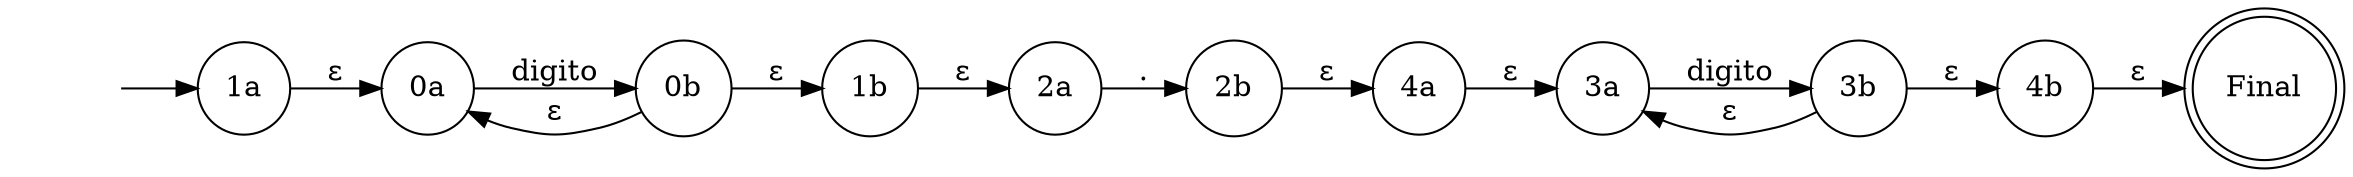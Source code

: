 digraph G{
rankdir=LR
concentrate=true
nodoInicial [shape=none label=""]
nodoInicial->nodo1a [label=""]
nodo0a [shape=circle label="0a"]
nodo0b [shape=circle label="0b"]
nodo0a -> nodo0b[label="digito"]
nodo1a [shape=circle label="1a"]
nodo1b [shape=circle label="1b"]
nodo1a -> nodo0a[label="ε"]
nodo0b->nodo1b[label="ε"]
nodo0b->nodo0a[label="ε"]
nodo2a [shape=circle label="2a"]
nodo2b [shape=circle label="2b"]
nodo2a -> nodo2b[label="."]
nodo3a [shape=circle label="3a"]
nodo3b [shape=circle label="3b"]
nodo3a -> nodo3b[label="digito"]
nodo4a [shape=circle label="4a"]
nodo4b [shape=circle label="4b"]
nodo4a -> nodo3a[label="ε"]
nodo3b->nodo4b[label="ε"]
nodo3b->nodo3a[label="ε"]
nodo2b -> nodo4a[label="ε"]
nodo1b -> nodo2a[label="ε"]
nodoFinal [shape=doublecircle label="Final"]
nodo4b->nodoFinal [label="ε"]

}
